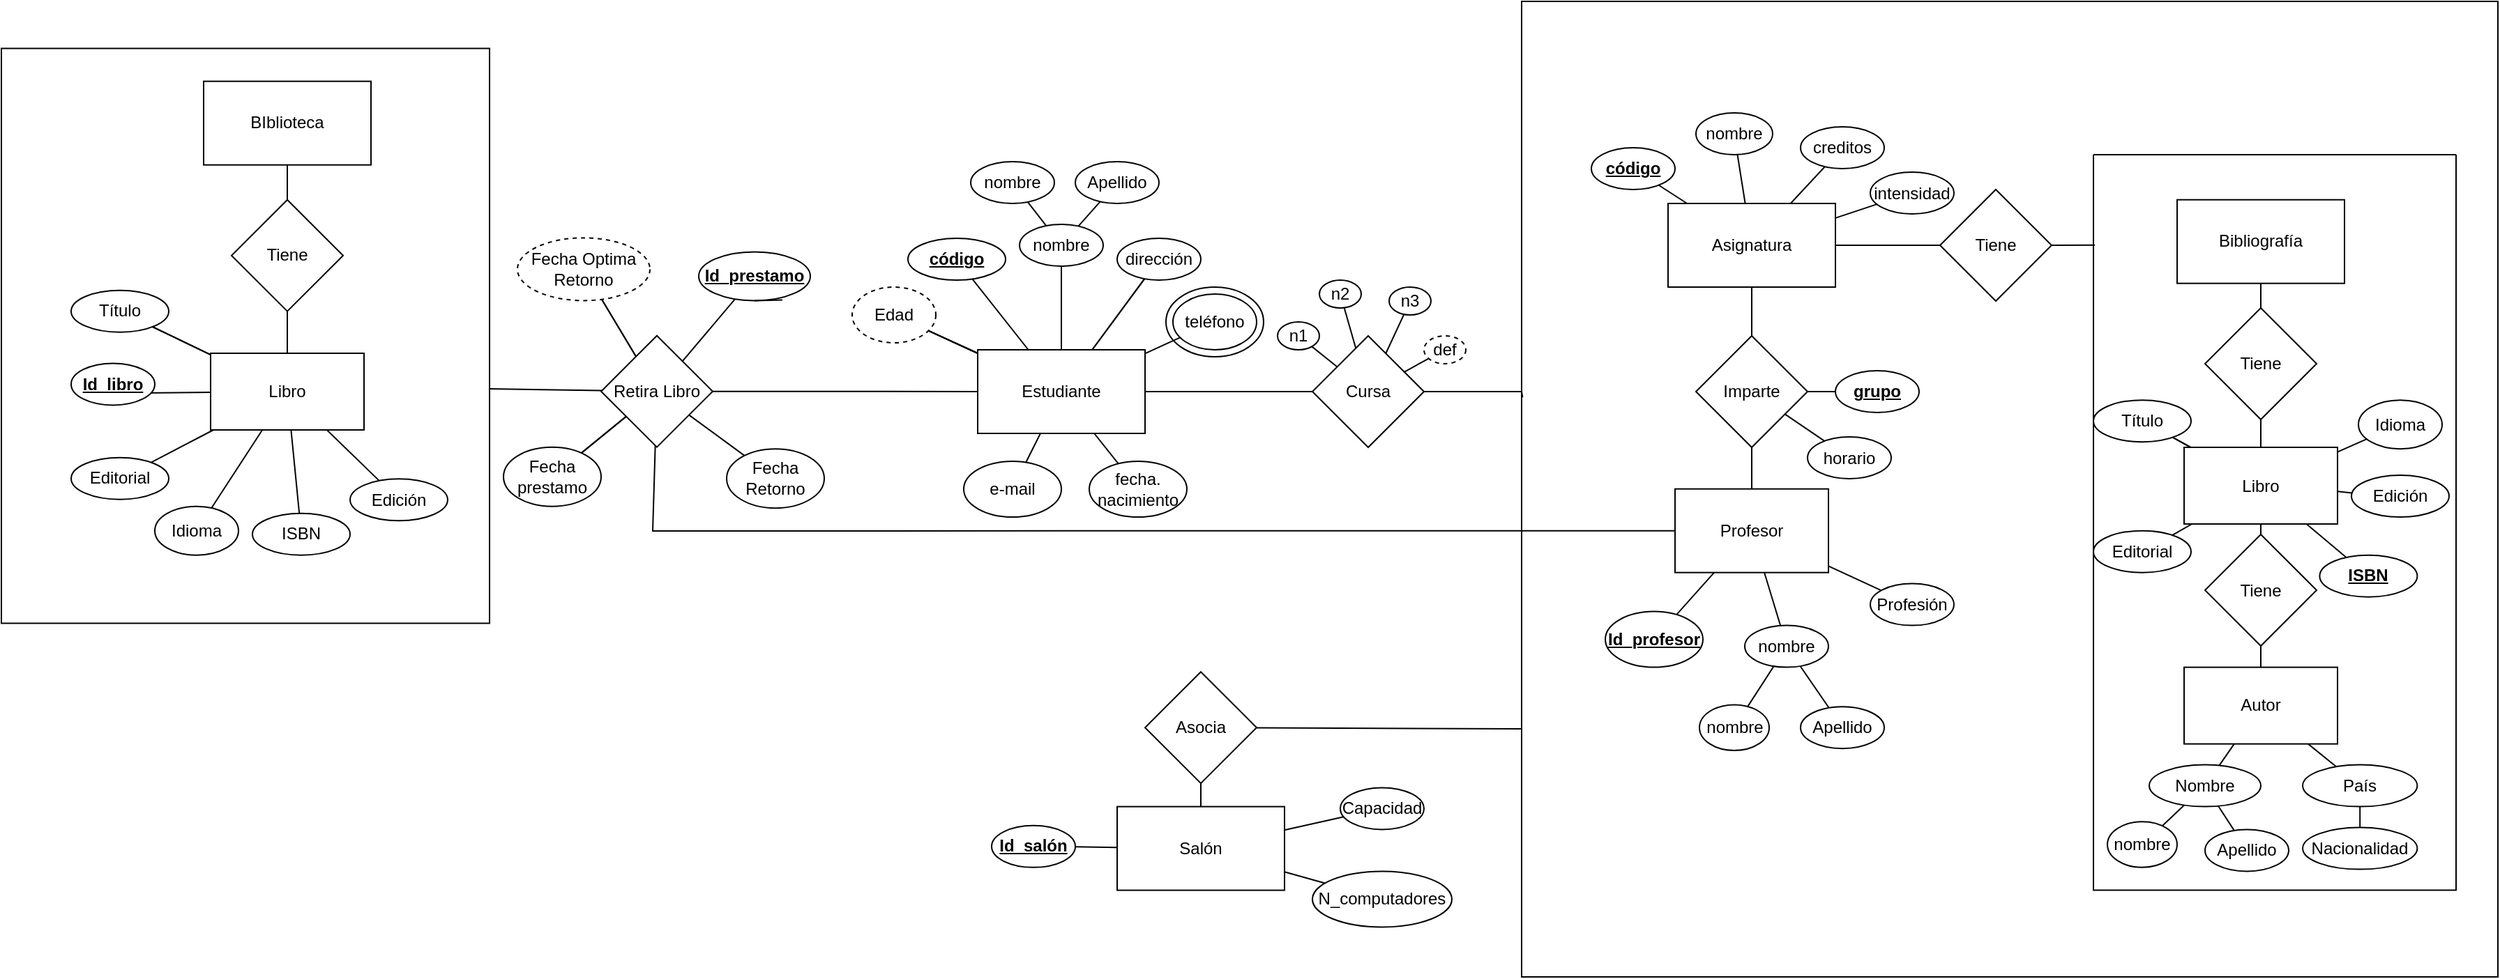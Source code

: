 <mxfile version="15.0.2" type="device"><diagram id="R2lEEEUBdFMjLlhIrx00" name="Page-1"><mxGraphModel dx="3786" dy="3046" grid="1" gridSize="10" guides="1" tooltips="1" connect="1" arrows="1" fold="1" page="1" pageScale="2" pageWidth="850" pageHeight="1100" math="0" shadow="0" extFonts="Permanent Marker^https://fonts.googleapis.com/css?family=Permanent+Marker"><root><mxCell id="0"/><mxCell id="1" parent="0"/><mxCell id="dzcwZMocvyW8wxL2ZZtU-296" value="" style="rounded=0;whiteSpace=wrap;html=1;shadow=0;sketch=0;gradientColor=none;" vertex="1" parent="1"><mxGeometry x="-200" y="-26.25" width="350" height="412.5" as="geometry"/></mxCell><mxCell id="dzcwZMocvyW8wxL2ZZtU-183" value="" style="ellipse;whiteSpace=wrap;html=1;shadow=0;sketch=0;gradientColor=none;" vertex="1" parent="1"><mxGeometry x="635" y="145" width="70" height="50" as="geometry"/></mxCell><mxCell id="dzcwZMocvyW8wxL2ZZtU-33" value="" style="whiteSpace=wrap;html=1;aspect=fixed;sketch=0;" vertex="1" parent="1"><mxGeometry x="890" y="-60" width="700" height="700" as="geometry"/></mxCell><mxCell id="dzcwZMocvyW8wxL2ZZtU-14" value="" style="edgeStyle=none;rounded=0;orthogonalLoop=1;jettySize=auto;html=1;endArrow=none;endFill=0;" edge="1" parent="1" source="dzcwZMocvyW8wxL2ZZtU-5" target="dzcwZMocvyW8wxL2ZZtU-9"><mxGeometry relative="1" as="geometry"/></mxCell><mxCell id="dzcwZMocvyW8wxL2ZZtU-15" value="" style="edgeStyle=none;rounded=0;orthogonalLoop=1;jettySize=auto;html=1;endArrow=none;endFill=0;" edge="1" parent="1" source="dzcwZMocvyW8wxL2ZZtU-5" target="dzcwZMocvyW8wxL2ZZtU-9"><mxGeometry relative="1" as="geometry"/></mxCell><mxCell id="dzcwZMocvyW8wxL2ZZtU-146" value="" style="edgeStyle=none;rounded=0;orthogonalLoop=1;jettySize=auto;html=1;endArrow=none;endFill=0;" edge="1" parent="1" source="dzcwZMocvyW8wxL2ZZtU-5" target="dzcwZMocvyW8wxL2ZZtU-6"><mxGeometry relative="1" as="geometry"/></mxCell><mxCell id="dzcwZMocvyW8wxL2ZZtU-148" value="" style="edgeStyle=none;rounded=0;orthogonalLoop=1;jettySize=auto;html=1;endArrow=none;endFill=0;" edge="1" parent="1" source="dzcwZMocvyW8wxL2ZZtU-5" target="dzcwZMocvyW8wxL2ZZtU-6"><mxGeometry relative="1" as="geometry"/></mxCell><mxCell id="dzcwZMocvyW8wxL2ZZtU-5" value="Estudiante" style="rounded=0;whiteSpace=wrap;html=1;" vertex="1" parent="1"><mxGeometry x="500" y="190" width="120" height="60" as="geometry"/></mxCell><mxCell id="dzcwZMocvyW8wxL2ZZtU-21" value="" style="edgeStyle=none;rounded=0;orthogonalLoop=1;jettySize=auto;html=1;endArrow=none;endFill=0;" edge="1" parent="1" source="dzcwZMocvyW8wxL2ZZtU-6" target="dzcwZMocvyW8wxL2ZZtU-5"><mxGeometry relative="1" as="geometry"/></mxCell><mxCell id="dzcwZMocvyW8wxL2ZZtU-6" value="Edad" style="ellipse;whiteSpace=wrap;html=1;sketch=0;dashed=1;" vertex="1" parent="1"><mxGeometry x="410" y="145" width="60" height="40" as="geometry"/></mxCell><mxCell id="dzcwZMocvyW8wxL2ZZtU-19" value="" style="edgeStyle=none;rounded=0;orthogonalLoop=1;jettySize=auto;html=1;endArrow=none;endFill=0;" edge="1" parent="1" source="dzcwZMocvyW8wxL2ZZtU-7" target="dzcwZMocvyW8wxL2ZZtU-5"><mxGeometry relative="1" as="geometry"/></mxCell><mxCell id="dzcwZMocvyW8wxL2ZZtU-7" value="&lt;b&gt;&lt;u&gt;código&lt;/u&gt;&lt;/b&gt;" style="ellipse;whiteSpace=wrap;html=1;sketch=0;" vertex="1" parent="1"><mxGeometry x="450" y="110" width="70" height="30" as="geometry"/></mxCell><mxCell id="dzcwZMocvyW8wxL2ZZtU-16" value="" style="edgeStyle=none;rounded=0;orthogonalLoop=1;jettySize=auto;html=1;endArrow=none;endFill=0;" edge="1" parent="1" source="dzcwZMocvyW8wxL2ZZtU-8" target="dzcwZMocvyW8wxL2ZZtU-5"><mxGeometry relative="1" as="geometry"/></mxCell><mxCell id="dzcwZMocvyW8wxL2ZZtU-185" value="" style="edgeStyle=none;rounded=0;orthogonalLoop=1;jettySize=auto;html=1;endArrow=none;endFill=0;" edge="1" parent="1" source="dzcwZMocvyW8wxL2ZZtU-8" target="dzcwZMocvyW8wxL2ZZtU-184"><mxGeometry relative="1" as="geometry"/></mxCell><mxCell id="dzcwZMocvyW8wxL2ZZtU-8" value="nombre" style="ellipse;whiteSpace=wrap;html=1;sketch=0;" vertex="1" parent="1"><mxGeometry x="530" y="100" width="60" height="30" as="geometry"/></mxCell><mxCell id="dzcwZMocvyW8wxL2ZZtU-9" value="dirección" style="ellipse;whiteSpace=wrap;html=1;sketch=0;" vertex="1" parent="1"><mxGeometry x="600" y="110" width="60" height="30" as="geometry"/></mxCell><mxCell id="dzcwZMocvyW8wxL2ZZtU-20" value="" style="edgeStyle=none;rounded=0;orthogonalLoop=1;jettySize=auto;html=1;endArrow=none;endFill=0;" edge="1" parent="1" source="dzcwZMocvyW8wxL2ZZtU-11" target="dzcwZMocvyW8wxL2ZZtU-5"><mxGeometry relative="1" as="geometry"/></mxCell><mxCell id="dzcwZMocvyW8wxL2ZZtU-11" value="teléfono" style="ellipse;whiteSpace=wrap;html=1;sketch=0;shadow=0;" vertex="1" parent="1"><mxGeometry x="640" y="150" width="60" height="40" as="geometry"/></mxCell><mxCell id="dzcwZMocvyW8wxL2ZZtU-22" value="" style="edgeStyle=none;rounded=0;orthogonalLoop=1;jettySize=auto;html=1;endArrow=none;endFill=0;" edge="1" parent="1" source="dzcwZMocvyW8wxL2ZZtU-12" target="dzcwZMocvyW8wxL2ZZtU-5"><mxGeometry relative="1" as="geometry"/></mxCell><mxCell id="dzcwZMocvyW8wxL2ZZtU-12" value="e-mail" style="ellipse;whiteSpace=wrap;html=1;sketch=0;" vertex="1" parent="1"><mxGeometry x="490" y="270" width="70" height="40" as="geometry"/></mxCell><mxCell id="dzcwZMocvyW8wxL2ZZtU-25" value="" style="edgeStyle=none;rounded=0;orthogonalLoop=1;jettySize=auto;html=1;endArrow=none;endFill=0;" edge="1" parent="1" source="dzcwZMocvyW8wxL2ZZtU-13" target="dzcwZMocvyW8wxL2ZZtU-5"><mxGeometry relative="1" as="geometry"/></mxCell><mxCell id="dzcwZMocvyW8wxL2ZZtU-13" value="fecha. nacimiento" style="ellipse;whiteSpace=wrap;html=1;sketch=0;" vertex="1" parent="1"><mxGeometry x="580" y="270" width="70" height="40" as="geometry"/></mxCell><mxCell id="dzcwZMocvyW8wxL2ZZtU-31" value="" style="edgeStyle=none;rounded=0;orthogonalLoop=1;jettySize=auto;html=1;endArrow=none;endFill=0;" edge="1" parent="1" source="dzcwZMocvyW8wxL2ZZtU-26" target="dzcwZMocvyW8wxL2ZZtU-5"><mxGeometry relative="1" as="geometry"/></mxCell><mxCell id="dzcwZMocvyW8wxL2ZZtU-34" value="" style="edgeStyle=none;rounded=0;orthogonalLoop=1;jettySize=auto;html=1;endArrow=none;endFill=0;entryX=0.001;entryY=0.406;entryDx=0;entryDy=0;entryPerimeter=0;" edge="1" parent="1" source="dzcwZMocvyW8wxL2ZZtU-26" target="dzcwZMocvyW8wxL2ZZtU-33"><mxGeometry relative="1" as="geometry"><mxPoint x="880" y="200" as="targetPoint"/><Array as="points"><mxPoint x="890" y="220"/></Array></mxGeometry></mxCell><mxCell id="dzcwZMocvyW8wxL2ZZtU-26" value="Cursa" style="rhombus;whiteSpace=wrap;html=1;sketch=0;" vertex="1" parent="1"><mxGeometry x="740" y="180" width="80" height="80" as="geometry"/></mxCell><mxCell id="dzcwZMocvyW8wxL2ZZtU-45" value="" style="edgeStyle=none;rounded=0;orthogonalLoop=1;jettySize=auto;html=1;endArrow=none;endFill=0;" edge="1" parent="1" source="dzcwZMocvyW8wxL2ZZtU-28" target="dzcwZMocvyW8wxL2ZZtU-44"><mxGeometry relative="1" as="geometry"/></mxCell><mxCell id="dzcwZMocvyW8wxL2ZZtU-28" value="Asignatura" style="rounded=0;whiteSpace=wrap;html=1;sketch=0;" vertex="1" parent="1"><mxGeometry x="995" y="85" width="120" height="60" as="geometry"/></mxCell><mxCell id="dzcwZMocvyW8wxL2ZZtU-41" value="" style="edgeStyle=none;rounded=0;orthogonalLoop=1;jettySize=auto;html=1;endArrow=none;endFill=0;" edge="1" parent="1" source="dzcwZMocvyW8wxL2ZZtU-35" target="dzcwZMocvyW8wxL2ZZtU-28"><mxGeometry relative="1" as="geometry"/></mxCell><mxCell id="dzcwZMocvyW8wxL2ZZtU-35" value="&lt;u&gt;&lt;b&gt;código&lt;/b&gt;&lt;/u&gt;" style="ellipse;whiteSpace=wrap;html=1;sketch=0;" vertex="1" parent="1"><mxGeometry x="940" y="45" width="60" height="30" as="geometry"/></mxCell><mxCell id="dzcwZMocvyW8wxL2ZZtU-40" value="" style="edgeStyle=none;rounded=0;orthogonalLoop=1;jettySize=auto;html=1;endArrow=none;endFill=0;" edge="1" parent="1" source="dzcwZMocvyW8wxL2ZZtU-36" target="dzcwZMocvyW8wxL2ZZtU-28"><mxGeometry relative="1" as="geometry"/></mxCell><mxCell id="dzcwZMocvyW8wxL2ZZtU-36" value="nombre" style="ellipse;whiteSpace=wrap;html=1;sketch=0;" vertex="1" parent="1"><mxGeometry x="1015" y="20" width="55" height="30" as="geometry"/></mxCell><mxCell id="dzcwZMocvyW8wxL2ZZtU-39" value="" style="edgeStyle=none;rounded=0;orthogonalLoop=1;jettySize=auto;html=1;endArrow=none;endFill=0;" edge="1" parent="1" source="dzcwZMocvyW8wxL2ZZtU-37" target="dzcwZMocvyW8wxL2ZZtU-28"><mxGeometry relative="1" as="geometry"/></mxCell><mxCell id="dzcwZMocvyW8wxL2ZZtU-37" value="creditos" style="ellipse;whiteSpace=wrap;html=1;sketch=0;" vertex="1" parent="1"><mxGeometry x="1090" y="30" width="60" height="30" as="geometry"/></mxCell><mxCell id="dzcwZMocvyW8wxL2ZZtU-43" value="" style="edgeStyle=none;rounded=0;orthogonalLoop=1;jettySize=auto;html=1;endArrow=none;endFill=0;" edge="1" parent="1" source="dzcwZMocvyW8wxL2ZZtU-42" target="dzcwZMocvyW8wxL2ZZtU-28"><mxGeometry relative="1" as="geometry"/></mxCell><mxCell id="dzcwZMocvyW8wxL2ZZtU-42" value="intensidad" style="ellipse;whiteSpace=wrap;html=1;sketch=0;" vertex="1" parent="1"><mxGeometry x="1140" y="62.5" width="60" height="30" as="geometry"/></mxCell><mxCell id="dzcwZMocvyW8wxL2ZZtU-52" value="" style="edgeStyle=none;rounded=0;orthogonalLoop=1;jettySize=auto;html=1;endArrow=none;endFill=0;" edge="1" parent="1" source="dzcwZMocvyW8wxL2ZZtU-44" target="dzcwZMocvyW8wxL2ZZtU-51"><mxGeometry relative="1" as="geometry"/></mxCell><mxCell id="dzcwZMocvyW8wxL2ZZtU-44" value="Imparte" style="rhombus;whiteSpace=wrap;html=1;sketch=0;" vertex="1" parent="1"><mxGeometry x="1015" y="180" width="80" height="80" as="geometry"/></mxCell><mxCell id="dzcwZMocvyW8wxL2ZZtU-47" value="" style="edgeStyle=none;rounded=0;orthogonalLoop=1;jettySize=auto;html=1;endArrow=none;endFill=0;" edge="1" parent="1" source="dzcwZMocvyW8wxL2ZZtU-46" target="dzcwZMocvyW8wxL2ZZtU-44"><mxGeometry relative="1" as="geometry"/></mxCell><mxCell id="dzcwZMocvyW8wxL2ZZtU-46" value="&lt;u&gt;&lt;b&gt;grupo&lt;/b&gt;&lt;/u&gt;" style="ellipse;whiteSpace=wrap;html=1;sketch=0;" vertex="1" parent="1"><mxGeometry x="1115" y="205" width="60" height="30" as="geometry"/></mxCell><mxCell id="dzcwZMocvyW8wxL2ZZtU-49" value="" style="edgeStyle=none;rounded=0;orthogonalLoop=1;jettySize=auto;html=1;endArrow=none;endFill=0;" edge="1" parent="1" source="dzcwZMocvyW8wxL2ZZtU-48" target="dzcwZMocvyW8wxL2ZZtU-44"><mxGeometry relative="1" as="geometry"/></mxCell><mxCell id="dzcwZMocvyW8wxL2ZZtU-48" value="horario" style="ellipse;whiteSpace=wrap;html=1;sketch=0;" vertex="1" parent="1"><mxGeometry x="1095" y="252.5" width="60" height="30" as="geometry"/></mxCell><mxCell id="dzcwZMocvyW8wxL2ZZtU-51" value="Profesor" style="rounded=0;whiteSpace=wrap;html=1;sketch=0;" vertex="1" parent="1"><mxGeometry x="1000" y="289.84" width="110" height="60" as="geometry"/></mxCell><mxCell id="dzcwZMocvyW8wxL2ZZtU-54" value="" style="edgeStyle=none;rounded=0;orthogonalLoop=1;jettySize=auto;html=1;endArrow=none;endFill=0;" edge="1" parent="1" source="dzcwZMocvyW8wxL2ZZtU-53" target="dzcwZMocvyW8wxL2ZZtU-51"><mxGeometry relative="1" as="geometry"/></mxCell><mxCell id="dzcwZMocvyW8wxL2ZZtU-53" value="Profesión" style="ellipse;whiteSpace=wrap;html=1;sketch=0;" vertex="1" parent="1"><mxGeometry x="1140" y="357.81" width="60" height="30" as="geometry"/></mxCell><mxCell id="dzcwZMocvyW8wxL2ZZtU-56" value="" style="edgeStyle=none;rounded=0;orthogonalLoop=1;jettySize=auto;html=1;endArrow=none;endFill=0;" edge="1" parent="1" source="dzcwZMocvyW8wxL2ZZtU-55" target="dzcwZMocvyW8wxL2ZZtU-51"><mxGeometry relative="1" as="geometry"/></mxCell><mxCell id="dzcwZMocvyW8wxL2ZZtU-55" value="nombre" style="ellipse;whiteSpace=wrap;html=1;sketch=0;" vertex="1" parent="1"><mxGeometry x="1050" y="387.81" width="60" height="30" as="geometry"/></mxCell><mxCell id="dzcwZMocvyW8wxL2ZZtU-58" value="" style="edgeStyle=none;rounded=0;orthogonalLoop=1;jettySize=auto;html=1;endArrow=none;endFill=0;" edge="1" parent="1" source="dzcwZMocvyW8wxL2ZZtU-57" target="dzcwZMocvyW8wxL2ZZtU-51"><mxGeometry relative="1" as="geometry"/></mxCell><mxCell id="dzcwZMocvyW8wxL2ZZtU-57" value="&lt;b&gt;&lt;u&gt;Id_profesor&lt;/u&gt;&lt;/b&gt;" style="ellipse;whiteSpace=wrap;html=1;sketch=0;" vertex="1" parent="1"><mxGeometry x="950" y="377.81" width="70" height="40" as="geometry"/></mxCell><mxCell id="dzcwZMocvyW8wxL2ZZtU-59" style="edgeStyle=none;rounded=0;orthogonalLoop=1;jettySize=auto;html=1;exitX=0.5;exitY=1;exitDx=0;exitDy=0;endArrow=none;endFill=0;" edge="1" parent="1" source="dzcwZMocvyW8wxL2ZZtU-37" target="dzcwZMocvyW8wxL2ZZtU-37"><mxGeometry relative="1" as="geometry"/></mxCell><mxCell id="dzcwZMocvyW8wxL2ZZtU-63" value="" style="edgeStyle=none;rounded=0;orthogonalLoop=1;jettySize=auto;html=1;endArrow=none;endFill=0;" edge="1" parent="1" source="dzcwZMocvyW8wxL2ZZtU-60"><mxGeometry relative="1" as="geometry"><mxPoint x="890" y="462" as="targetPoint"/></mxGeometry></mxCell><mxCell id="dzcwZMocvyW8wxL2ZZtU-65" value="" style="edgeStyle=none;rounded=0;orthogonalLoop=1;jettySize=auto;html=1;endArrow=none;endFill=0;" edge="1" parent="1" source="dzcwZMocvyW8wxL2ZZtU-60" target="dzcwZMocvyW8wxL2ZZtU-64"><mxGeometry relative="1" as="geometry"/></mxCell><mxCell id="dzcwZMocvyW8wxL2ZZtU-60" value="Asocia" style="rhombus;whiteSpace=wrap;html=1;sketch=0;" vertex="1" parent="1"><mxGeometry x="620" y="421.09" width="80" height="80" as="geometry"/></mxCell><mxCell id="dzcwZMocvyW8wxL2ZZtU-64" value="Salón" style="whiteSpace=wrap;html=1;sketch=0;" vertex="1" parent="1"><mxGeometry x="600" y="517.81" width="120" height="60" as="geometry"/></mxCell><mxCell id="dzcwZMocvyW8wxL2ZZtU-68" value="" style="edgeStyle=none;rounded=0;orthogonalLoop=1;jettySize=auto;html=1;endArrow=none;endFill=0;" edge="1" parent="1" source="dzcwZMocvyW8wxL2ZZtU-67" target="dzcwZMocvyW8wxL2ZZtU-64"><mxGeometry relative="1" as="geometry"/></mxCell><mxCell id="dzcwZMocvyW8wxL2ZZtU-67" value="&lt;b&gt;&lt;u&gt;Id_salón&lt;/u&gt;&lt;/b&gt;" style="ellipse;whiteSpace=wrap;html=1;sketch=0;" vertex="1" parent="1"><mxGeometry x="510" y="531.41" width="60" height="30" as="geometry"/></mxCell><mxCell id="dzcwZMocvyW8wxL2ZZtU-70" value="" style="edgeStyle=none;rounded=0;orthogonalLoop=1;jettySize=auto;html=1;endArrow=none;endFill=0;" edge="1" parent="1" source="dzcwZMocvyW8wxL2ZZtU-69" target="dzcwZMocvyW8wxL2ZZtU-64"><mxGeometry relative="1" as="geometry"/></mxCell><mxCell id="dzcwZMocvyW8wxL2ZZtU-69" value="Capacidad" style="ellipse;whiteSpace=wrap;html=1;sketch=0;" vertex="1" parent="1"><mxGeometry x="760" y="504.22" width="60" height="30" as="geometry"/></mxCell><mxCell id="dzcwZMocvyW8wxL2ZZtU-72" value="" style="edgeStyle=none;rounded=0;orthogonalLoop=1;jettySize=auto;html=1;endArrow=none;endFill=0;" edge="1" parent="1" source="dzcwZMocvyW8wxL2ZZtU-71" target="dzcwZMocvyW8wxL2ZZtU-64"><mxGeometry relative="1" as="geometry"/></mxCell><mxCell id="dzcwZMocvyW8wxL2ZZtU-71" value="N_computadores" style="ellipse;whiteSpace=wrap;html=1;sketch=0;" vertex="1" parent="1"><mxGeometry x="740" y="564.22" width="100" height="40" as="geometry"/></mxCell><mxCell id="dzcwZMocvyW8wxL2ZZtU-73" value="Bibliografía" style="rounded=0;whiteSpace=wrap;html=1;sketch=0;" vertex="1" parent="1"><mxGeometry x="1360" y="82.34" width="120" height="60" as="geometry"/></mxCell><mxCell id="dzcwZMocvyW8wxL2ZZtU-138" value="" style="edgeStyle=none;rounded=0;orthogonalLoop=1;jettySize=auto;html=1;endArrow=none;endFill=0;" edge="1" parent="1" source="dzcwZMocvyW8wxL2ZZtU-84" target="dzcwZMocvyW8wxL2ZZtU-127"><mxGeometry relative="1" as="geometry"/></mxCell><mxCell id="dzcwZMocvyW8wxL2ZZtU-84" value="Idioma" style="ellipse;whiteSpace=wrap;html=1;sketch=0;" vertex="1" parent="1"><mxGeometry x="1490" y="226.09" width="60" height="35" as="geometry"/></mxCell><mxCell id="dzcwZMocvyW8wxL2ZZtU-140" value="" style="edgeStyle=none;rounded=0;orthogonalLoop=1;jettySize=auto;html=1;endArrow=none;endFill=0;" edge="1" parent="1" source="dzcwZMocvyW8wxL2ZZtU-88" target="dzcwZMocvyW8wxL2ZZtU-127"><mxGeometry relative="1" as="geometry"/></mxCell><mxCell id="dzcwZMocvyW8wxL2ZZtU-88" value="Título" style="ellipse;whiteSpace=wrap;html=1;sketch=0;" vertex="1" parent="1"><mxGeometry x="1300" y="226.09" width="70" height="30" as="geometry"/></mxCell><mxCell id="dzcwZMocvyW8wxL2ZZtU-93" value="" style="edgeStyle=none;rounded=0;orthogonalLoop=1;jettySize=auto;html=1;endArrow=none;endFill=0;exitX=0.5;exitY=0;exitDx=0;exitDy=0;" edge="1" parent="1" source="dzcwZMocvyW8wxL2ZZtU-106" target="dzcwZMocvyW8wxL2ZZtU-73"><mxGeometry relative="1" as="geometry"><mxPoint x="1420" y="160" as="sourcePoint"/></mxGeometry></mxCell><mxCell id="dzcwZMocvyW8wxL2ZZtU-99" style="edgeStyle=none;rounded=0;orthogonalLoop=1;jettySize=auto;html=1;exitX=0.5;exitY=1;exitDx=0;exitDy=0;endArrow=none;endFill=0;" edge="1" parent="1"><mxGeometry relative="1" as="geometry"><mxPoint x="1480" y="240" as="sourcePoint"/><mxPoint x="1480" y="240" as="targetPoint"/></mxGeometry></mxCell><mxCell id="dzcwZMocvyW8wxL2ZZtU-128" value="" style="edgeStyle=none;rounded=0;orthogonalLoop=1;jettySize=auto;html=1;endArrow=none;endFill=0;" edge="1" parent="1" source="dzcwZMocvyW8wxL2ZZtU-106" target="dzcwZMocvyW8wxL2ZZtU-127"><mxGeometry relative="1" as="geometry"/></mxCell><mxCell id="dzcwZMocvyW8wxL2ZZtU-106" value="Tiene" style="rhombus;whiteSpace=wrap;html=1;sketch=0;" vertex="1" parent="1"><mxGeometry x="1380" y="160" width="80" height="80" as="geometry"/></mxCell><mxCell id="dzcwZMocvyW8wxL2ZZtU-110" value="" style="edgeStyle=none;rounded=0;orthogonalLoop=1;jettySize=auto;html=1;endArrow=none;endFill=0;" edge="1" parent="1" source="dzcwZMocvyW8wxL2ZZtU-107" target="dzcwZMocvyW8wxL2ZZtU-109"><mxGeometry relative="1" as="geometry"/></mxCell><mxCell id="dzcwZMocvyW8wxL2ZZtU-112" value="" style="edgeStyle=none;rounded=0;orthogonalLoop=1;jettySize=auto;html=1;endArrow=none;endFill=0;" edge="1" parent="1" source="dzcwZMocvyW8wxL2ZZtU-107" target="dzcwZMocvyW8wxL2ZZtU-111"><mxGeometry relative="1" as="geometry"/></mxCell><mxCell id="dzcwZMocvyW8wxL2ZZtU-133" value="" style="edgeStyle=none;rounded=0;orthogonalLoop=1;jettySize=auto;html=1;endArrow=none;endFill=0;" edge="1" parent="1" source="dzcwZMocvyW8wxL2ZZtU-107" target="dzcwZMocvyW8wxL2ZZtU-130"><mxGeometry relative="1" as="geometry"/></mxCell><mxCell id="dzcwZMocvyW8wxL2ZZtU-107" value="Autor" style="whiteSpace=wrap;html=1;sketch=0;" vertex="1" parent="1"><mxGeometry x="1365" y="417.81" width="110" height="55" as="geometry"/></mxCell><mxCell id="dzcwZMocvyW8wxL2ZZtU-109" value="Nombre" style="ellipse;whiteSpace=wrap;html=1;sketch=0;" vertex="1" parent="1"><mxGeometry x="1340" y="487.81" width="80" height="30" as="geometry"/></mxCell><mxCell id="dzcwZMocvyW8wxL2ZZtU-111" value="País" style="ellipse;whiteSpace=wrap;html=1;sketch=0;" vertex="1" parent="1"><mxGeometry x="1450.0" y="487.81" width="82.19" height="30" as="geometry"/></mxCell><mxCell id="dzcwZMocvyW8wxL2ZZtU-113" style="edgeStyle=none;rounded=0;orthogonalLoop=1;jettySize=auto;html=1;exitX=0.5;exitY=1;exitDx=0;exitDy=0;endArrow=none;endFill=0;" edge="1" parent="1" source="dzcwZMocvyW8wxL2ZZtU-111" target="dzcwZMocvyW8wxL2ZZtU-111"><mxGeometry relative="1" as="geometry"/></mxCell><mxCell id="dzcwZMocvyW8wxL2ZZtU-115" value="" style="edgeStyle=none;rounded=0;orthogonalLoop=1;jettySize=auto;html=1;endArrow=none;endFill=0;" edge="1" parent="1" source="dzcwZMocvyW8wxL2ZZtU-114" target="dzcwZMocvyW8wxL2ZZtU-28"><mxGeometry relative="1" as="geometry"/></mxCell><mxCell id="dzcwZMocvyW8wxL2ZZtU-116" value="" style="edgeStyle=none;rounded=0;orthogonalLoop=1;jettySize=auto;html=1;endArrow=none;endFill=0;exitX=1;exitY=0.5;exitDx=0;exitDy=0;entryX=0.004;entryY=0.123;entryDx=0;entryDy=0;entryPerimeter=0;" edge="1" parent="1" source="dzcwZMocvyW8wxL2ZZtU-114" target="dzcwZMocvyW8wxL2ZZtU-299"><mxGeometry relative="1" as="geometry"><mxPoint x="1319.254" y="114.254" as="sourcePoint"/><mxPoint x="1299" y="112" as="targetPoint"/></mxGeometry></mxCell><mxCell id="dzcwZMocvyW8wxL2ZZtU-114" value="Tiene" style="rhombus;whiteSpace=wrap;html=1;sketch=0;" vertex="1" parent="1"><mxGeometry x="1190" y="75" width="80" height="80" as="geometry"/></mxCell><mxCell id="dzcwZMocvyW8wxL2ZZtU-139" value="" style="edgeStyle=none;rounded=0;orthogonalLoop=1;jettySize=auto;html=1;endArrow=none;endFill=0;" edge="1" parent="1" source="dzcwZMocvyW8wxL2ZZtU-122" target="dzcwZMocvyW8wxL2ZZtU-127"><mxGeometry relative="1" as="geometry"/></mxCell><mxCell id="dzcwZMocvyW8wxL2ZZtU-122" value="Edición" style="ellipse;whiteSpace=wrap;html=1;sketch=0;" vertex="1" parent="1"><mxGeometry x="1485" y="280" width="70" height="30" as="geometry"/></mxCell><mxCell id="dzcwZMocvyW8wxL2ZZtU-131" value="" style="edgeStyle=none;rounded=0;orthogonalLoop=1;jettySize=auto;html=1;endArrow=none;endFill=0;" edge="1" parent="1" source="dzcwZMocvyW8wxL2ZZtU-127" target="dzcwZMocvyW8wxL2ZZtU-130"><mxGeometry relative="1" as="geometry"/></mxCell><mxCell id="dzcwZMocvyW8wxL2ZZtU-211" value="" style="edgeStyle=none;rounded=0;orthogonalLoop=1;jettySize=auto;html=1;endArrow=none;endFill=0;" edge="1" parent="1" source="dzcwZMocvyW8wxL2ZZtU-127" target="dzcwZMocvyW8wxL2ZZtU-88"><mxGeometry relative="1" as="geometry"/></mxCell><mxCell id="dzcwZMocvyW8wxL2ZZtU-127" value="Libro" style="whiteSpace=wrap;html=1;sketch=0;" vertex="1" parent="1"><mxGeometry x="1365" y="260" width="110" height="55" as="geometry"/></mxCell><mxCell id="dzcwZMocvyW8wxL2ZZtU-130" value="Tiene" style="rhombus;whiteSpace=wrap;html=1;sketch=0;" vertex="1" parent="1"><mxGeometry x="1380" y="322.5" width="80" height="80" as="geometry"/></mxCell><mxCell id="dzcwZMocvyW8wxL2ZZtU-134" style="edgeStyle=none;rounded=0;orthogonalLoop=1;jettySize=auto;html=1;exitX=0.5;exitY=1;exitDx=0;exitDy=0;endArrow=none;endFill=0;" edge="1" parent="1" source="dzcwZMocvyW8wxL2ZZtU-111" target="dzcwZMocvyW8wxL2ZZtU-111"><mxGeometry relative="1" as="geometry"/></mxCell><mxCell id="dzcwZMocvyW8wxL2ZZtU-142" style="edgeStyle=none;rounded=0;orthogonalLoop=1;jettySize=auto;html=1;exitX=0.5;exitY=1;exitDx=0;exitDy=0;endArrow=none;endFill=0;" edge="1" parent="1" source="dzcwZMocvyW8wxL2ZZtU-6" target="dzcwZMocvyW8wxL2ZZtU-6"><mxGeometry relative="1" as="geometry"/></mxCell><mxCell id="dzcwZMocvyW8wxL2ZZtU-145" value="BIblioteca" style="rounded=0;whiteSpace=wrap;html=1;sketch=0;" vertex="1" parent="1"><mxGeometry x="-55" y="-2.66" width="120" height="60" as="geometry"/></mxCell><mxCell id="dzcwZMocvyW8wxL2ZZtU-147" style="edgeStyle=none;rounded=0;orthogonalLoop=1;jettySize=auto;html=1;exitX=0;exitY=0.5;exitDx=0;exitDy=0;endArrow=none;endFill=0;" edge="1" parent="1" source="dzcwZMocvyW8wxL2ZZtU-5" target="dzcwZMocvyW8wxL2ZZtU-5"><mxGeometry relative="1" as="geometry"/></mxCell><mxCell id="dzcwZMocvyW8wxL2ZZtU-160" value="" style="edgeStyle=none;rounded=0;orthogonalLoop=1;jettySize=auto;html=1;endArrow=none;endFill=0;" edge="1" parent="1" source="dzcwZMocvyW8wxL2ZZtU-159" target="dzcwZMocvyW8wxL2ZZtU-26"><mxGeometry relative="1" as="geometry"/></mxCell><mxCell id="dzcwZMocvyW8wxL2ZZtU-159" value="n2" style="ellipse;whiteSpace=wrap;html=1;sketch=0;" vertex="1" parent="1"><mxGeometry x="745" y="140" width="30" height="20" as="geometry"/></mxCell><mxCell id="dzcwZMocvyW8wxL2ZZtU-165" value="" style="edgeStyle=none;rounded=0;orthogonalLoop=1;jettySize=auto;html=1;endArrow=none;endFill=0;" edge="1" parent="1" source="dzcwZMocvyW8wxL2ZZtU-164" target="dzcwZMocvyW8wxL2ZZtU-26"><mxGeometry relative="1" as="geometry"/></mxCell><mxCell id="dzcwZMocvyW8wxL2ZZtU-164" value="n3" style="ellipse;whiteSpace=wrap;html=1;sketch=0;" vertex="1" parent="1"><mxGeometry x="795" y="145" width="30" height="20" as="geometry"/></mxCell><mxCell id="dzcwZMocvyW8wxL2ZZtU-168" value="" style="edgeStyle=none;rounded=0;orthogonalLoop=1;jettySize=auto;html=1;endArrow=none;endFill=0;" edge="1" parent="1" source="dzcwZMocvyW8wxL2ZZtU-167" target="dzcwZMocvyW8wxL2ZZtU-26"><mxGeometry relative="1" as="geometry"/></mxCell><mxCell id="dzcwZMocvyW8wxL2ZZtU-167" value="def" style="ellipse;whiteSpace=wrap;html=1;sketch=0;dashed=1;" vertex="1" parent="1"><mxGeometry x="820" y="180" width="30" height="20" as="geometry"/></mxCell><mxCell id="dzcwZMocvyW8wxL2ZZtU-172" value="" style="edgeStyle=none;rounded=0;orthogonalLoop=1;jettySize=auto;html=1;endArrow=none;endFill=0;" edge="1" parent="1" source="dzcwZMocvyW8wxL2ZZtU-171" target="dzcwZMocvyW8wxL2ZZtU-26"><mxGeometry relative="1" as="geometry"/></mxCell><mxCell id="dzcwZMocvyW8wxL2ZZtU-171" value="n1" style="ellipse;whiteSpace=wrap;html=1;sketch=0;" vertex="1" parent="1"><mxGeometry x="715" y="170" width="30" height="20" as="geometry"/></mxCell><mxCell id="dzcwZMocvyW8wxL2ZZtU-246" value="" style="edgeStyle=none;rounded=0;orthogonalLoop=1;jettySize=auto;html=1;endArrow=none;endFill=0;" edge="1" parent="1" source="dzcwZMocvyW8wxL2ZZtU-173" target="dzcwZMocvyW8wxL2ZZtU-204"><mxGeometry relative="1" as="geometry"/></mxCell><mxCell id="dzcwZMocvyW8wxL2ZZtU-291" value="" style="edgeStyle=none;rounded=0;orthogonalLoop=1;jettySize=auto;html=1;endArrow=none;endFill=0;" edge="1" parent="1" source="dzcwZMocvyW8wxL2ZZtU-173" target="dzcwZMocvyW8wxL2ZZtU-176"><mxGeometry relative="1" as="geometry"/></mxCell><mxCell id="dzcwZMocvyW8wxL2ZZtU-301" value="" style="edgeStyle=none;rounded=0;orthogonalLoop=1;jettySize=auto;html=1;endArrow=none;endFill=0;" edge="1" parent="1" source="dzcwZMocvyW8wxL2ZZtU-173" target="dzcwZMocvyW8wxL2ZZtU-5"><mxGeometry relative="1" as="geometry"/></mxCell><mxCell id="dzcwZMocvyW8wxL2ZZtU-302" value="" style="edgeStyle=none;rounded=0;orthogonalLoop=1;jettySize=auto;html=1;endArrow=none;endFill=0;entryX=0;entryY=0.5;entryDx=0;entryDy=0;" edge="1" parent="1" source="dzcwZMocvyW8wxL2ZZtU-173" target="dzcwZMocvyW8wxL2ZZtU-51"><mxGeometry relative="1" as="geometry"><mxPoint x="270" y="330" as="targetPoint"/><Array as="points"><mxPoint x="267" y="320"/></Array></mxGeometry></mxCell><mxCell id="dzcwZMocvyW8wxL2ZZtU-173" value="Retira Libro" style="rhombus;whiteSpace=wrap;html=1;sketch=0;" vertex="1" parent="1"><mxGeometry x="230" y="179.84" width="80" height="80" as="geometry"/></mxCell><mxCell id="dzcwZMocvyW8wxL2ZZtU-175" value="" style="edgeStyle=none;rounded=0;orthogonalLoop=1;jettySize=auto;html=1;endArrow=none;endFill=0;" edge="1" parent="1" source="dzcwZMocvyW8wxL2ZZtU-174" target="dzcwZMocvyW8wxL2ZZtU-173"><mxGeometry relative="1" as="geometry"/></mxCell><mxCell id="dzcwZMocvyW8wxL2ZZtU-174" value="&lt;b&gt;&lt;u&gt;Id_prestamo&lt;/u&gt;&lt;/b&gt;" style="ellipse;whiteSpace=wrap;html=1;sketch=0;" vertex="1" parent="1"><mxGeometry x="300" y="119.69" width="80" height="35" as="geometry"/></mxCell><mxCell id="dzcwZMocvyW8wxL2ZZtU-179" value="" style="edgeStyle=none;rounded=0;orthogonalLoop=1;jettySize=auto;html=1;endArrow=none;endFill=0;" edge="1" parent="1" source="dzcwZMocvyW8wxL2ZZtU-176" target="dzcwZMocvyW8wxL2ZZtU-173"><mxGeometry relative="1" as="geometry"/></mxCell><mxCell id="dzcwZMocvyW8wxL2ZZtU-176" value="Fecha prestamo" style="ellipse;whiteSpace=wrap;html=1;sketch=0;" vertex="1" parent="1"><mxGeometry x="160" y="259.84" width="70" height="42.5" as="geometry"/></mxCell><mxCell id="dzcwZMocvyW8wxL2ZZtU-182" value="" style="edgeStyle=none;rounded=0;orthogonalLoop=1;jettySize=auto;html=1;endArrow=none;endFill=0;" edge="1" parent="1" source="dzcwZMocvyW8wxL2ZZtU-180" target="dzcwZMocvyW8wxL2ZZtU-173"><mxGeometry relative="1" as="geometry"/></mxCell><mxCell id="dzcwZMocvyW8wxL2ZZtU-180" value="Fecha Retorno" style="ellipse;whiteSpace=wrap;html=1;sketch=0;" vertex="1" parent="1"><mxGeometry x="320" y="261.09" width="70" height="42.5" as="geometry"/></mxCell><mxCell id="dzcwZMocvyW8wxL2ZZtU-184" value="nombre" style="ellipse;whiteSpace=wrap;html=1;sketch=0;" vertex="1" parent="1"><mxGeometry x="495" y="55" width="60" height="30" as="geometry"/></mxCell><mxCell id="dzcwZMocvyW8wxL2ZZtU-189" value="" style="edgeStyle=none;rounded=0;orthogonalLoop=1;jettySize=auto;html=1;endArrow=none;endFill=0;" edge="1" parent="1" source="dzcwZMocvyW8wxL2ZZtU-186" target="dzcwZMocvyW8wxL2ZZtU-8"><mxGeometry relative="1" as="geometry"/></mxCell><mxCell id="dzcwZMocvyW8wxL2ZZtU-186" value="Apellido" style="ellipse;whiteSpace=wrap;html=1;sketch=0;" vertex="1" parent="1"><mxGeometry x="570" y="55" width="60" height="30" as="geometry"/></mxCell><mxCell id="dzcwZMocvyW8wxL2ZZtU-194" value="" style="edgeStyle=none;rounded=0;orthogonalLoop=1;jettySize=auto;html=1;endArrow=none;endFill=0;" edge="1" parent="1" source="dzcwZMocvyW8wxL2ZZtU-190" target="dzcwZMocvyW8wxL2ZZtU-55"><mxGeometry relative="1" as="geometry"/></mxCell><mxCell id="dzcwZMocvyW8wxL2ZZtU-190" value="nombre" style="ellipse;whiteSpace=wrap;html=1;sketch=0;" vertex="1" parent="1"><mxGeometry x="1017.5" y="444.69" width="50" height="32.81" as="geometry"/></mxCell><mxCell id="dzcwZMocvyW8wxL2ZZtU-192" value="" style="edgeStyle=none;rounded=0;orthogonalLoop=1;jettySize=auto;html=1;endArrow=none;endFill=0;" edge="1" parent="1" source="dzcwZMocvyW8wxL2ZZtU-191" target="dzcwZMocvyW8wxL2ZZtU-55"><mxGeometry relative="1" as="geometry"/></mxCell><mxCell id="dzcwZMocvyW8wxL2ZZtU-191" value="Apellido" style="ellipse;whiteSpace=wrap;html=1;sketch=0;" vertex="1" parent="1"><mxGeometry x="1090" y="446.1" width="60" height="30" as="geometry"/></mxCell><mxCell id="dzcwZMocvyW8wxL2ZZtU-202" value="" style="edgeStyle=none;rounded=0;orthogonalLoop=1;jettySize=auto;html=1;endArrow=none;endFill=0;" edge="1" parent="1" source="dzcwZMocvyW8wxL2ZZtU-201" target="dzcwZMocvyW8wxL2ZZtU-145"><mxGeometry relative="1" as="geometry"/></mxCell><mxCell id="dzcwZMocvyW8wxL2ZZtU-201" value="Tiene" style="rhombus;whiteSpace=wrap;html=1;shadow=0;sketch=0;gradientColor=none;" vertex="1" parent="1"><mxGeometry x="-35" y="82.34" width="80" height="80" as="geometry"/></mxCell><mxCell id="dzcwZMocvyW8wxL2ZZtU-206" value="" style="edgeStyle=none;rounded=0;orthogonalLoop=1;jettySize=auto;html=1;endArrow=none;endFill=0;" edge="1" parent="1" source="dzcwZMocvyW8wxL2ZZtU-204" target="dzcwZMocvyW8wxL2ZZtU-173"><mxGeometry relative="1" as="geometry"/></mxCell><mxCell id="dzcwZMocvyW8wxL2ZZtU-204" value="Fecha Optima Retorno" style="ellipse;whiteSpace=wrap;html=1;sketch=0;dashed=1;" vertex="1" parent="1"><mxGeometry x="170" y="109.69" width="95" height="45" as="geometry"/></mxCell><mxCell id="dzcwZMocvyW8wxL2ZZtU-208" style="edgeStyle=none;rounded=0;orthogonalLoop=1;jettySize=auto;html=1;exitX=0.5;exitY=1;exitDx=0;exitDy=0;entryX=0.75;entryY=0.986;entryDx=0;entryDy=0;entryPerimeter=0;endArrow=none;endFill=0;" edge="1" parent="1" source="dzcwZMocvyW8wxL2ZZtU-174" target="dzcwZMocvyW8wxL2ZZtU-174"><mxGeometry relative="1" as="geometry"/></mxCell><mxCell id="dzcwZMocvyW8wxL2ZZtU-213" value="" style="edgeStyle=none;rounded=0;orthogonalLoop=1;jettySize=auto;html=1;endArrow=none;endFill=0;" edge="1" parent="1" source="dzcwZMocvyW8wxL2ZZtU-212" target="dzcwZMocvyW8wxL2ZZtU-127"><mxGeometry relative="1" as="geometry"/></mxCell><mxCell id="dzcwZMocvyW8wxL2ZZtU-212" value="Editorial" style="ellipse;whiteSpace=wrap;html=1;sketch=0;" vertex="1" parent="1"><mxGeometry x="1300" y="319.84" width="70" height="30" as="geometry"/></mxCell><mxCell id="dzcwZMocvyW8wxL2ZZtU-216" value="" style="edgeStyle=none;rounded=0;orthogonalLoop=1;jettySize=auto;html=1;endArrow=none;endFill=0;" edge="1" parent="1" source="dzcwZMocvyW8wxL2ZZtU-215" target="dzcwZMocvyW8wxL2ZZtU-127"><mxGeometry relative="1" as="geometry"/></mxCell><mxCell id="dzcwZMocvyW8wxL2ZZtU-215" value="&lt;u&gt;&lt;b&gt;ISBN&lt;/b&gt;&lt;/u&gt;" style="ellipse;whiteSpace=wrap;html=1;sketch=0;" vertex="1" parent="1"><mxGeometry x="1462.19" y="337.34" width="70" height="30" as="geometry"/></mxCell><mxCell id="dzcwZMocvyW8wxL2ZZtU-218" style="edgeStyle=none;rounded=0;orthogonalLoop=1;jettySize=auto;html=1;exitX=1;exitY=1;exitDx=0;exitDy=0;endArrow=none;endFill=0;" edge="1" parent="1" source="dzcwZMocvyW8wxL2ZZtU-88" target="dzcwZMocvyW8wxL2ZZtU-88"><mxGeometry relative="1" as="geometry"/></mxCell><mxCell id="dzcwZMocvyW8wxL2ZZtU-219" style="edgeStyle=none;rounded=0;orthogonalLoop=1;jettySize=auto;html=1;exitX=0.5;exitY=1;exitDx=0;exitDy=0;endArrow=none;endFill=0;" edge="1" parent="1" source="dzcwZMocvyW8wxL2ZZtU-109" target="dzcwZMocvyW8wxL2ZZtU-109"><mxGeometry relative="1" as="geometry"/></mxCell><mxCell id="dzcwZMocvyW8wxL2ZZtU-242" value="" style="edgeStyle=none;rounded=0;orthogonalLoop=1;jettySize=auto;html=1;endArrow=none;endFill=0;" edge="1" parent="1" target="dzcwZMocvyW8wxL2ZZtU-230"><mxGeometry relative="1" as="geometry"><mxPoint x="-100.131" y="220.94" as="sourcePoint"/></mxGeometry></mxCell><mxCell id="dzcwZMocvyW8wxL2ZZtU-220" value="&lt;b&gt;&lt;u&gt;Id_libro&lt;/u&gt;&lt;/b&gt;" style="ellipse;whiteSpace=wrap;html=1;rounded=0;sketch=0;" vertex="1" parent="1"><mxGeometry x="-150" y="199.69" width="60" height="30" as="geometry"/></mxCell><mxCell id="dzcwZMocvyW8wxL2ZZtU-222" value="" style="edgeStyle=none;rounded=0;orthogonalLoop=1;jettySize=auto;html=1;endArrow=none;endFill=0;" edge="1" parent="1" source="dzcwZMocvyW8wxL2ZZtU-223" target="dzcwZMocvyW8wxL2ZZtU-230"><mxGeometry relative="1" as="geometry"/></mxCell><mxCell id="dzcwZMocvyW8wxL2ZZtU-223" value="Idioma" style="ellipse;whiteSpace=wrap;html=1;sketch=0;" vertex="1" parent="1"><mxGeometry x="-90" y="302.34" width="60" height="35" as="geometry"/></mxCell><mxCell id="dzcwZMocvyW8wxL2ZZtU-224" value="" style="edgeStyle=none;rounded=0;orthogonalLoop=1;jettySize=auto;html=1;endArrow=none;endFill=0;" edge="1" parent="1" source="dzcwZMocvyW8wxL2ZZtU-225" target="dzcwZMocvyW8wxL2ZZtU-230"><mxGeometry relative="1" as="geometry"/></mxCell><mxCell id="dzcwZMocvyW8wxL2ZZtU-225" value="Título" style="ellipse;whiteSpace=wrap;html=1;sketch=0;" vertex="1" parent="1"><mxGeometry x="-150" y="147.34" width="70" height="30" as="geometry"/></mxCell><mxCell id="dzcwZMocvyW8wxL2ZZtU-226" value="" style="edgeStyle=none;rounded=0;orthogonalLoop=1;jettySize=auto;html=1;endArrow=none;endFill=0;" edge="1" parent="1" source="dzcwZMocvyW8wxL2ZZtU-227" target="dzcwZMocvyW8wxL2ZZtU-230"><mxGeometry relative="1" as="geometry"/></mxCell><mxCell id="dzcwZMocvyW8wxL2ZZtU-227" value="Edición" style="ellipse;whiteSpace=wrap;html=1;sketch=0;" vertex="1" parent="1"><mxGeometry x="50" y="282.65" width="70" height="30" as="geometry"/></mxCell><mxCell id="dzcwZMocvyW8wxL2ZZtU-229" value="" style="edgeStyle=none;rounded=0;orthogonalLoop=1;jettySize=auto;html=1;endArrow=none;endFill=0;" edge="1" parent="1" source="dzcwZMocvyW8wxL2ZZtU-230" target="dzcwZMocvyW8wxL2ZZtU-225"><mxGeometry relative="1" as="geometry"/></mxCell><mxCell id="dzcwZMocvyW8wxL2ZZtU-236" value="" style="edgeStyle=none;rounded=0;orthogonalLoop=1;jettySize=auto;html=1;endArrow=none;endFill=0;" edge="1" parent="1" source="dzcwZMocvyW8wxL2ZZtU-230" target="dzcwZMocvyW8wxL2ZZtU-201"><mxGeometry relative="1" as="geometry"/></mxCell><mxCell id="dzcwZMocvyW8wxL2ZZtU-292" value="" style="edgeStyle=none;rounded=0;orthogonalLoop=1;jettySize=auto;html=1;endArrow=none;endFill=0;" edge="1" parent="1" target="dzcwZMocvyW8wxL2ZZtU-173"><mxGeometry relative="1" as="geometry"><mxPoint x="150" y="218" as="sourcePoint"/></mxGeometry></mxCell><mxCell id="dzcwZMocvyW8wxL2ZZtU-230" value="Libro" style="whiteSpace=wrap;html=1;sketch=0;" vertex="1" parent="1"><mxGeometry x="-50" y="192.5" width="110" height="55" as="geometry"/></mxCell><mxCell id="dzcwZMocvyW8wxL2ZZtU-231" value="" style="edgeStyle=none;rounded=0;orthogonalLoop=1;jettySize=auto;html=1;endArrow=none;endFill=0;" edge="1" parent="1" source="dzcwZMocvyW8wxL2ZZtU-232" target="dzcwZMocvyW8wxL2ZZtU-230"><mxGeometry relative="1" as="geometry"/></mxCell><mxCell id="dzcwZMocvyW8wxL2ZZtU-232" value="Editorial" style="ellipse;whiteSpace=wrap;html=1;sketch=0;" vertex="1" parent="1"><mxGeometry x="-150" y="267.34" width="70" height="30" as="geometry"/></mxCell><mxCell id="dzcwZMocvyW8wxL2ZZtU-233" value="" style="edgeStyle=none;rounded=0;orthogonalLoop=1;jettySize=auto;html=1;endArrow=none;endFill=0;" edge="1" parent="1" source="dzcwZMocvyW8wxL2ZZtU-234" target="dzcwZMocvyW8wxL2ZZtU-230"><mxGeometry relative="1" as="geometry"/></mxCell><mxCell id="dzcwZMocvyW8wxL2ZZtU-234" value="ISBN" style="ellipse;whiteSpace=wrap;html=1;sketch=0;" vertex="1" parent="1"><mxGeometry x="-20" y="307.34" width="70" height="30" as="geometry"/></mxCell><mxCell id="dzcwZMocvyW8wxL2ZZtU-235" style="edgeStyle=none;rounded=0;orthogonalLoop=1;jettySize=auto;html=1;exitX=1;exitY=1;exitDx=0;exitDy=0;endArrow=none;endFill=0;" edge="1" parent="1" source="dzcwZMocvyW8wxL2ZZtU-225" target="dzcwZMocvyW8wxL2ZZtU-225"><mxGeometry relative="1" as="geometry"/></mxCell><mxCell id="dzcwZMocvyW8wxL2ZZtU-253" value="" style="edgeStyle=none;rounded=0;orthogonalLoop=1;jettySize=auto;html=1;endArrow=none;endFill=0;" edge="1" parent="1" source="dzcwZMocvyW8wxL2ZZtU-251" target="dzcwZMocvyW8wxL2ZZtU-109"><mxGeometry relative="1" as="geometry"/></mxCell><mxCell id="dzcwZMocvyW8wxL2ZZtU-251" value="nombre" style="ellipse;whiteSpace=wrap;html=1;sketch=0;" vertex="1" parent="1"><mxGeometry x="1310" y="528.6" width="50" height="32.81" as="geometry"/></mxCell><mxCell id="dzcwZMocvyW8wxL2ZZtU-254" value="" style="edgeStyle=none;rounded=0;orthogonalLoop=1;jettySize=auto;html=1;endArrow=none;endFill=0;" edge="1" parent="1" source="dzcwZMocvyW8wxL2ZZtU-252" target="dzcwZMocvyW8wxL2ZZtU-109"><mxGeometry relative="1" as="geometry"/></mxCell><mxCell id="dzcwZMocvyW8wxL2ZZtU-252" value="Apellido" style="ellipse;whiteSpace=wrap;html=1;sketch=0;" vertex="1" parent="1"><mxGeometry x="1380" y="534.22" width="60" height="30" as="geometry"/></mxCell><mxCell id="dzcwZMocvyW8wxL2ZZtU-256" value="" style="edgeStyle=none;rounded=0;orthogonalLoop=1;jettySize=auto;html=1;endArrow=none;endFill=0;" edge="1" parent="1" source="dzcwZMocvyW8wxL2ZZtU-255" target="dzcwZMocvyW8wxL2ZZtU-111"><mxGeometry relative="1" as="geometry"/></mxCell><mxCell id="dzcwZMocvyW8wxL2ZZtU-255" value="Nacionalidad" style="ellipse;whiteSpace=wrap;html=1;sketch=0;" vertex="1" parent="1"><mxGeometry x="1450.0" y="532.81" width="82.19" height="30" as="geometry"/></mxCell><mxCell id="dzcwZMocvyW8wxL2ZZtU-297" style="edgeStyle=none;rounded=0;orthogonalLoop=1;jettySize=auto;html=1;exitX=0.5;exitY=1;exitDx=0;exitDy=0;endArrow=none;endFill=0;" edge="1" parent="1" source="dzcwZMocvyW8wxL2ZZtU-122" target="dzcwZMocvyW8wxL2ZZtU-122"><mxGeometry relative="1" as="geometry"/></mxCell><mxCell id="dzcwZMocvyW8wxL2ZZtU-299" value="" style="swimlane;startSize=0;shadow=0;sketch=0;gradientColor=none;" vertex="1" parent="1"><mxGeometry x="1300" y="50" width="260" height="527.81" as="geometry"><mxRectangle x="1290" y="50" width="50" height="40" as="alternateBounds"/></mxGeometry></mxCell></root></mxGraphModel></diagram></mxfile>